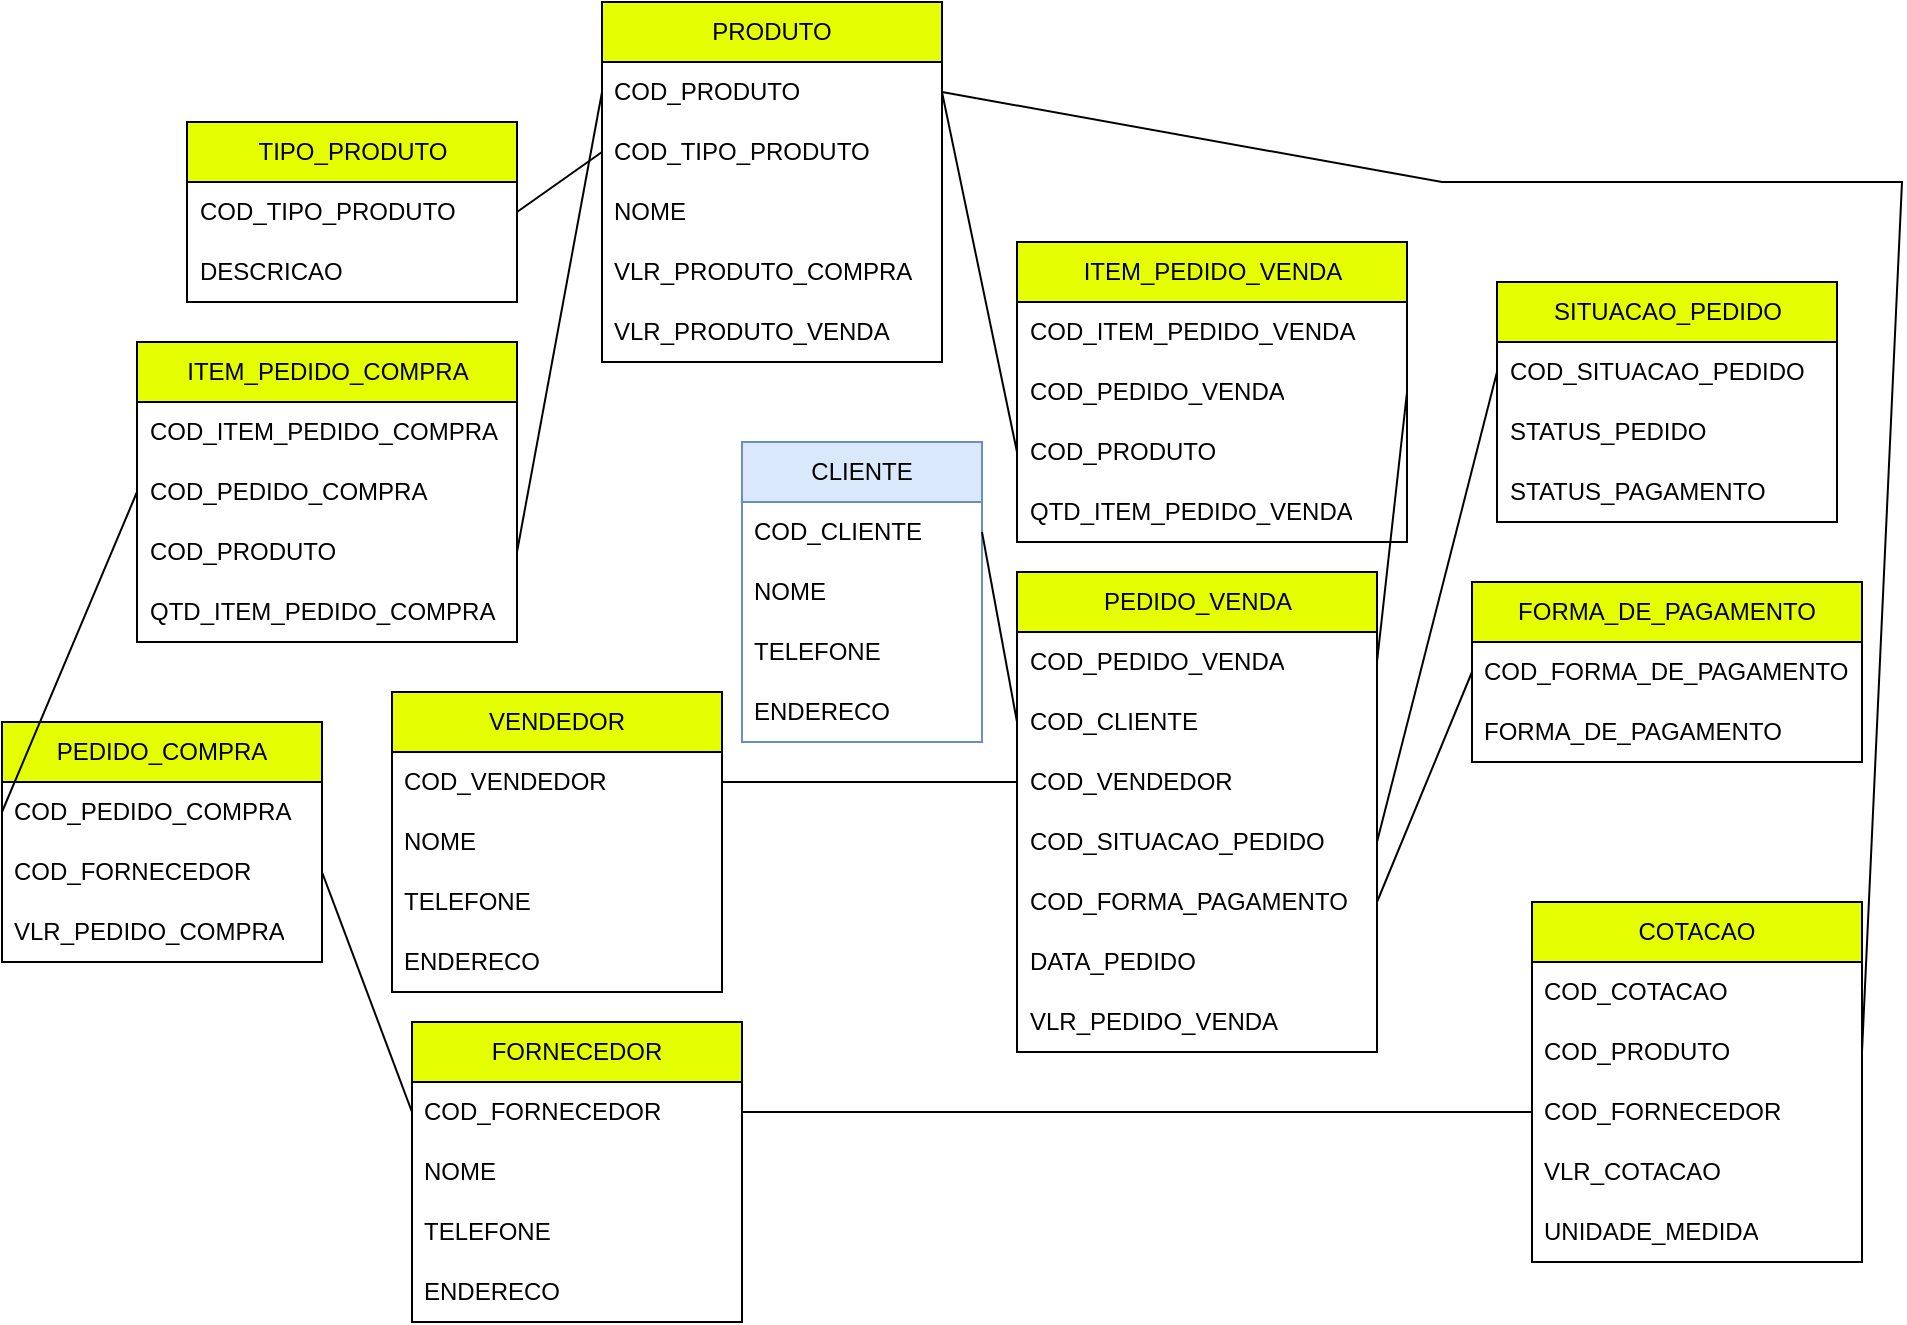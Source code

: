 <mxfile version="22.0.8" type="device">
  <diagram id="R2lEEEUBdFMjLlhIrx00" name="Page-1">
    <mxGraphModel dx="2284" dy="1882" grid="1" gridSize="10" guides="1" tooltips="1" connect="1" arrows="1" fold="1" page="1" pageScale="1" pageWidth="850" pageHeight="1100" math="0" shadow="0" extFonts="Permanent Marker^https://fonts.googleapis.com/css?family=Permanent+Marker">
      <root>
        <mxCell id="0" />
        <mxCell id="1" parent="0" />
        <mxCell id="RDs8l1iac7j3i-Kwnveo-1" value="PEDIDO_VENDA" style="swimlane;fontStyle=0;childLayout=stackLayout;horizontal=1;startSize=30;horizontalStack=0;resizeParent=1;resizeParentMax=0;resizeLast=0;collapsible=1;marginBottom=0;whiteSpace=wrap;html=1;fillColor=#E5FF00;" parent="1" vertex="1">
          <mxGeometry x="147.5" y="195" width="180" height="240" as="geometry" />
        </mxCell>
        <mxCell id="RDs8l1iac7j3i-Kwnveo-2" value="COD_PEDIDO_VENDA" style="text;strokeColor=none;fillColor=none;align=left;verticalAlign=middle;spacingLeft=4;spacingRight=4;overflow=hidden;points=[[0,0.5],[1,0.5]];portConstraint=eastwest;rotatable=0;whiteSpace=wrap;html=1;" parent="RDs8l1iac7j3i-Kwnveo-1" vertex="1">
          <mxGeometry y="30" width="180" height="30" as="geometry" />
        </mxCell>
        <mxCell id="RDs8l1iac7j3i-Kwnveo-3" value="COD_CLIENTE" style="text;strokeColor=none;fillColor=none;align=left;verticalAlign=middle;spacingLeft=4;spacingRight=4;overflow=hidden;points=[[0,0.5],[1,0.5]];portConstraint=eastwest;rotatable=0;whiteSpace=wrap;html=1;" parent="RDs8l1iac7j3i-Kwnveo-1" vertex="1">
          <mxGeometry y="60" width="180" height="30" as="geometry" />
        </mxCell>
        <mxCell id="QHrAPkr3u7QH2auv3g1I-6" value="COD_VENDEDOR" style="text;strokeColor=none;fillColor=none;align=left;verticalAlign=middle;spacingLeft=4;spacingRight=4;overflow=hidden;points=[[0,0.5],[1,0.5]];portConstraint=eastwest;rotatable=0;whiteSpace=wrap;html=1;" parent="RDs8l1iac7j3i-Kwnveo-1" vertex="1">
          <mxGeometry y="90" width="180" height="30" as="geometry" />
        </mxCell>
        <mxCell id="RDs8l1iac7j3i-Kwnveo-4" value="COD_SITUACAO_PEDIDO" style="text;strokeColor=none;fillColor=none;align=left;verticalAlign=middle;spacingLeft=4;spacingRight=4;overflow=hidden;points=[[0,0.5],[1,0.5]];portConstraint=eastwest;rotatable=0;whiteSpace=wrap;html=1;" parent="RDs8l1iac7j3i-Kwnveo-1" vertex="1">
          <mxGeometry y="120" width="180" height="30" as="geometry" />
        </mxCell>
        <mxCell id="RDs8l1iac7j3i-Kwnveo-6" value="COD_FORMA_PAGAMENTO" style="text;strokeColor=none;fillColor=none;align=left;verticalAlign=middle;spacingLeft=4;spacingRight=4;overflow=hidden;points=[[0,0.5],[1,0.5]];portConstraint=eastwest;rotatable=0;whiteSpace=wrap;html=1;" parent="RDs8l1iac7j3i-Kwnveo-1" vertex="1">
          <mxGeometry y="150" width="180" height="30" as="geometry" />
        </mxCell>
        <mxCell id="RDs8l1iac7j3i-Kwnveo-7" value="DATA_PEDIDO" style="text;strokeColor=none;fillColor=none;align=left;verticalAlign=middle;spacingLeft=4;spacingRight=4;overflow=hidden;points=[[0,0.5],[1,0.5]];portConstraint=eastwest;rotatable=0;whiteSpace=wrap;html=1;" parent="RDs8l1iac7j3i-Kwnveo-1" vertex="1">
          <mxGeometry y="180" width="180" height="30" as="geometry" />
        </mxCell>
        <mxCell id="RDs8l1iac7j3i-Kwnveo-8" value="VLR_PEDIDO_VENDA" style="text;strokeColor=none;fillColor=none;align=left;verticalAlign=middle;spacingLeft=4;spacingRight=4;overflow=hidden;points=[[0,0.5],[1,0.5]];portConstraint=eastwest;rotatable=0;whiteSpace=wrap;html=1;" parent="RDs8l1iac7j3i-Kwnveo-1" vertex="1">
          <mxGeometry y="210" width="180" height="30" as="geometry" />
        </mxCell>
        <mxCell id="RDs8l1iac7j3i-Kwnveo-10" value="CLIENTE" style="swimlane;fontStyle=0;childLayout=stackLayout;horizontal=1;startSize=30;horizontalStack=0;resizeParent=1;resizeParentMax=0;resizeLast=0;collapsible=1;marginBottom=0;whiteSpace=wrap;html=1;fillColor=#dae8fc;strokeColor=#6c8ebf;" parent="1" vertex="1">
          <mxGeometry x="10" y="130" width="120" height="150" as="geometry" />
        </mxCell>
        <mxCell id="RDs8l1iac7j3i-Kwnveo-12" value="COD_CLIENTE" style="text;strokeColor=none;fillColor=none;align=left;verticalAlign=middle;spacingLeft=4;spacingRight=4;overflow=hidden;points=[[0,0.5],[1,0.5]];portConstraint=eastwest;rotatable=0;whiteSpace=wrap;html=1;" parent="RDs8l1iac7j3i-Kwnveo-10" vertex="1">
          <mxGeometry y="30" width="120" height="30" as="geometry" />
        </mxCell>
        <mxCell id="RDs8l1iac7j3i-Kwnveo-17" value="NOME" style="text;strokeColor=none;fillColor=none;align=left;verticalAlign=middle;spacingLeft=4;spacingRight=4;overflow=hidden;points=[[0,0.5],[1,0.5]];portConstraint=eastwest;rotatable=0;whiteSpace=wrap;html=1;" parent="RDs8l1iac7j3i-Kwnveo-10" vertex="1">
          <mxGeometry y="60" width="120" height="30" as="geometry" />
        </mxCell>
        <mxCell id="RDs8l1iac7j3i-Kwnveo-20" value="TELEFONE" style="text;strokeColor=none;fillColor=none;align=left;verticalAlign=middle;spacingLeft=4;spacingRight=4;overflow=hidden;points=[[0,0.5],[1,0.5]];portConstraint=eastwest;rotatable=0;whiteSpace=wrap;html=1;" parent="RDs8l1iac7j3i-Kwnveo-10" vertex="1">
          <mxGeometry y="90" width="120" height="30" as="geometry" />
        </mxCell>
        <mxCell id="RDs8l1iac7j3i-Kwnveo-21" value="ENDERECO" style="text;strokeColor=none;fillColor=none;align=left;verticalAlign=middle;spacingLeft=4;spacingRight=4;overflow=hidden;points=[[0,0.5],[1,0.5]];portConstraint=eastwest;rotatable=0;whiteSpace=wrap;html=1;" parent="RDs8l1iac7j3i-Kwnveo-10" vertex="1">
          <mxGeometry y="120" width="120" height="30" as="geometry" />
        </mxCell>
        <mxCell id="RDs8l1iac7j3i-Kwnveo-18" value="" style="endArrow=none;html=1;rounded=0;entryX=0;entryY=0.5;entryDx=0;entryDy=0;exitX=1;exitY=0.5;exitDx=0;exitDy=0;" parent="1" source="RDs8l1iac7j3i-Kwnveo-12" target="RDs8l1iac7j3i-Kwnveo-3" edge="1">
          <mxGeometry width="50" height="50" relative="1" as="geometry">
            <mxPoint x="380" y="340" as="sourcePoint" />
            <mxPoint x="430" y="290" as="targetPoint" />
          </mxGeometry>
        </mxCell>
        <mxCell id="RDs8l1iac7j3i-Kwnveo-22" value="SITUACAO_PEDIDO" style="swimlane;fontStyle=0;childLayout=stackLayout;horizontal=1;startSize=30;horizontalStack=0;resizeParent=1;resizeParentMax=0;resizeLast=0;collapsible=1;marginBottom=0;whiteSpace=wrap;html=1;fillColor=#E5FF00;" parent="1" vertex="1">
          <mxGeometry x="387.5" y="50" width="170" height="120" as="geometry" />
        </mxCell>
        <mxCell id="RDs8l1iac7j3i-Kwnveo-23" value="COD_SITUACAO_PEDIDO" style="text;strokeColor=none;fillColor=none;align=left;verticalAlign=middle;spacingLeft=4;spacingRight=4;overflow=hidden;points=[[0,0.5],[1,0.5]];portConstraint=eastwest;rotatable=0;whiteSpace=wrap;html=1;" parent="RDs8l1iac7j3i-Kwnveo-22" vertex="1">
          <mxGeometry y="30" width="170" height="30" as="geometry" />
        </mxCell>
        <mxCell id="RDs8l1iac7j3i-Kwnveo-24" value="STATUS_PEDIDO" style="text;strokeColor=none;fillColor=none;align=left;verticalAlign=middle;spacingLeft=4;spacingRight=4;overflow=hidden;points=[[0,0.5],[1,0.5]];portConstraint=eastwest;rotatable=0;whiteSpace=wrap;html=1;" parent="RDs8l1iac7j3i-Kwnveo-22" vertex="1">
          <mxGeometry y="60" width="170" height="30" as="geometry" />
        </mxCell>
        <mxCell id="RDs8l1iac7j3i-Kwnveo-39" value="STATUS_PAGAMENTO" style="text;strokeColor=none;fillColor=none;align=left;verticalAlign=middle;spacingLeft=4;spacingRight=4;overflow=hidden;points=[[0,0.5],[1,0.5]];portConstraint=eastwest;rotatable=0;whiteSpace=wrap;html=1;" parent="RDs8l1iac7j3i-Kwnveo-22" vertex="1">
          <mxGeometry y="90" width="170" height="30" as="geometry" />
        </mxCell>
        <mxCell id="RDs8l1iac7j3i-Kwnveo-27" value="" style="endArrow=none;html=1;rounded=0;entryX=1;entryY=0.5;entryDx=0;entryDy=0;exitX=0;exitY=0.5;exitDx=0;exitDy=0;" parent="1" source="RDs8l1iac7j3i-Kwnveo-23" target="RDs8l1iac7j3i-Kwnveo-4" edge="1">
          <mxGeometry width="50" height="50" relative="1" as="geometry">
            <mxPoint x="130" y="205" as="sourcePoint" />
            <mxPoint x="150" y="235" as="targetPoint" />
          </mxGeometry>
        </mxCell>
        <mxCell id="RDs8l1iac7j3i-Kwnveo-28" value="FORMA_DE_PAGAMENTO" style="swimlane;fontStyle=0;childLayout=stackLayout;horizontal=1;startSize=30;horizontalStack=0;resizeParent=1;resizeParentMax=0;resizeLast=0;collapsible=1;marginBottom=0;whiteSpace=wrap;html=1;fillColor=#E5FF00;" parent="1" vertex="1">
          <mxGeometry x="375" y="200" width="195" height="90" as="geometry" />
        </mxCell>
        <mxCell id="RDs8l1iac7j3i-Kwnveo-29" value="COD_FORMA_DE_PAGAMENTO" style="text;strokeColor=none;fillColor=none;align=left;verticalAlign=middle;spacingLeft=4;spacingRight=4;overflow=hidden;points=[[0,0.5],[1,0.5]];portConstraint=eastwest;rotatable=0;whiteSpace=wrap;html=1;" parent="RDs8l1iac7j3i-Kwnveo-28" vertex="1">
          <mxGeometry y="30" width="195" height="30" as="geometry" />
        </mxCell>
        <mxCell id="RDs8l1iac7j3i-Kwnveo-30" value="FORMA_DE_PAGAMENTO" style="text;strokeColor=none;fillColor=none;align=left;verticalAlign=middle;spacingLeft=4;spacingRight=4;overflow=hidden;points=[[0,0.5],[1,0.5]];portConstraint=eastwest;rotatable=0;whiteSpace=wrap;html=1;" parent="RDs8l1iac7j3i-Kwnveo-28" vertex="1">
          <mxGeometry y="60" width="195" height="30" as="geometry" />
        </mxCell>
        <mxCell id="RDs8l1iac7j3i-Kwnveo-34" value="" style="endArrow=none;html=1;rounded=0;entryX=1;entryY=0.5;entryDx=0;entryDy=0;exitX=0;exitY=0.5;exitDx=0;exitDy=0;" parent="1" source="RDs8l1iac7j3i-Kwnveo-29" target="RDs8l1iac7j3i-Kwnveo-6" edge="1">
          <mxGeometry width="50" height="50" relative="1" as="geometry">
            <mxPoint x="360" y="205" as="sourcePoint" />
            <mxPoint x="330" y="265" as="targetPoint" />
          </mxGeometry>
        </mxCell>
        <mxCell id="RDs8l1iac7j3i-Kwnveo-40" value="PRODUTO" style="swimlane;fontStyle=0;childLayout=stackLayout;horizontal=1;startSize=30;horizontalStack=0;resizeParent=1;resizeParentMax=0;resizeLast=0;collapsible=1;marginBottom=0;whiteSpace=wrap;html=1;fillColor=#E5FF00;" parent="1" vertex="1">
          <mxGeometry x="-60" y="-90" width="170" height="180" as="geometry" />
        </mxCell>
        <mxCell id="RDs8l1iac7j3i-Kwnveo-41" value="COD_PRODUTO" style="text;strokeColor=none;fillColor=none;align=left;verticalAlign=middle;spacingLeft=4;spacingRight=4;overflow=hidden;points=[[0,0.5],[1,0.5]];portConstraint=eastwest;rotatable=0;whiteSpace=wrap;html=1;" parent="RDs8l1iac7j3i-Kwnveo-40" vertex="1">
          <mxGeometry y="30" width="170" height="30" as="geometry" />
        </mxCell>
        <mxCell id="RDs8l1iac7j3i-Kwnveo-82" value="COD_TIPO_PRODUTO" style="text;strokeColor=none;fillColor=none;align=left;verticalAlign=middle;spacingLeft=4;spacingRight=4;overflow=hidden;points=[[0,0.5],[1,0.5]];portConstraint=eastwest;rotatable=0;whiteSpace=wrap;html=1;" parent="RDs8l1iac7j3i-Kwnveo-40" vertex="1">
          <mxGeometry y="60" width="170" height="30" as="geometry" />
        </mxCell>
        <mxCell id="RDs8l1iac7j3i-Kwnveo-42" value="NOME" style="text;strokeColor=none;fillColor=none;align=left;verticalAlign=middle;spacingLeft=4;spacingRight=4;overflow=hidden;points=[[0,0.5],[1,0.5]];portConstraint=eastwest;rotatable=0;whiteSpace=wrap;html=1;" parent="RDs8l1iac7j3i-Kwnveo-40" vertex="1">
          <mxGeometry y="90" width="170" height="30" as="geometry" />
        </mxCell>
        <mxCell id="RDs8l1iac7j3i-Kwnveo-43" value="VLR_PRODUTO_COMPRA" style="text;strokeColor=none;fillColor=none;align=left;verticalAlign=middle;spacingLeft=4;spacingRight=4;overflow=hidden;points=[[0,0.5],[1,0.5]];portConstraint=eastwest;rotatable=0;whiteSpace=wrap;html=1;" parent="RDs8l1iac7j3i-Kwnveo-40" vertex="1">
          <mxGeometry y="120" width="170" height="30" as="geometry" />
        </mxCell>
        <mxCell id="RDs8l1iac7j3i-Kwnveo-86" value="VLR_PRODUTO_VENDA" style="text;strokeColor=none;fillColor=none;align=left;verticalAlign=middle;spacingLeft=4;spacingRight=4;overflow=hidden;points=[[0,0.5],[1,0.5]];portConstraint=eastwest;rotatable=0;whiteSpace=wrap;html=1;" parent="RDs8l1iac7j3i-Kwnveo-40" vertex="1">
          <mxGeometry y="150" width="170" height="30" as="geometry" />
        </mxCell>
        <mxCell id="RDs8l1iac7j3i-Kwnveo-45" value="ITEM_PEDIDO_VENDA" style="swimlane;fontStyle=0;childLayout=stackLayout;horizontal=1;startSize=30;horizontalStack=0;resizeParent=1;resizeParentMax=0;resizeLast=0;collapsible=1;marginBottom=0;whiteSpace=wrap;html=1;fillColor=#E5FF00;" parent="1" vertex="1">
          <mxGeometry x="147.5" y="30" width="195" height="150" as="geometry" />
        </mxCell>
        <mxCell id="RDs8l1iac7j3i-Kwnveo-46" value="COD_ITEM_PEDIDO_VENDA" style="text;strokeColor=none;fillColor=none;align=left;verticalAlign=middle;spacingLeft=4;spacingRight=4;overflow=hidden;points=[[0,0.5],[1,0.5]];portConstraint=eastwest;rotatable=0;whiteSpace=wrap;html=1;" parent="RDs8l1iac7j3i-Kwnveo-45" vertex="1">
          <mxGeometry y="30" width="195" height="30" as="geometry" />
        </mxCell>
        <mxCell id="RDs8l1iac7j3i-Kwnveo-52" value="COD_PEDIDO_VENDA" style="text;strokeColor=none;fillColor=none;align=left;verticalAlign=middle;spacingLeft=4;spacingRight=4;overflow=hidden;points=[[0,0.5],[1,0.5]];portConstraint=eastwest;rotatable=0;whiteSpace=wrap;html=1;" parent="RDs8l1iac7j3i-Kwnveo-45" vertex="1">
          <mxGeometry y="60" width="195" height="30" as="geometry" />
        </mxCell>
        <mxCell id="RDs8l1iac7j3i-Kwnveo-47" value="COD_PRODUTO" style="text;strokeColor=none;fillColor=none;align=left;verticalAlign=middle;spacingLeft=4;spacingRight=4;overflow=hidden;points=[[0,0.5],[1,0.5]];portConstraint=eastwest;rotatable=0;whiteSpace=wrap;html=1;" parent="RDs8l1iac7j3i-Kwnveo-45" vertex="1">
          <mxGeometry y="90" width="195" height="30" as="geometry" />
        </mxCell>
        <mxCell id="RDs8l1iac7j3i-Kwnveo-84" value="QTD_ITEM_PEDIDO_VENDA" style="text;strokeColor=none;fillColor=none;align=left;verticalAlign=middle;spacingLeft=4;spacingRight=4;overflow=hidden;points=[[0,0.5],[1,0.5]];portConstraint=eastwest;rotatable=0;whiteSpace=wrap;html=1;" parent="RDs8l1iac7j3i-Kwnveo-45" vertex="1">
          <mxGeometry y="120" width="195" height="30" as="geometry" />
        </mxCell>
        <mxCell id="RDs8l1iac7j3i-Kwnveo-48" value="FORNECEDOR" style="swimlane;fontStyle=0;childLayout=stackLayout;horizontal=1;startSize=30;horizontalStack=0;resizeParent=1;resizeParentMax=0;resizeLast=0;collapsible=1;marginBottom=0;whiteSpace=wrap;html=1;fillColor=#E5FF00;" parent="1" vertex="1">
          <mxGeometry x="-155" y="420" width="165" height="150" as="geometry" />
        </mxCell>
        <mxCell id="RDs8l1iac7j3i-Kwnveo-49" value="COD_FORNECEDOR" style="text;strokeColor=none;fillColor=none;align=left;verticalAlign=middle;spacingLeft=4;spacingRight=4;overflow=hidden;points=[[0,0.5],[1,0.5]];portConstraint=eastwest;rotatable=0;whiteSpace=wrap;html=1;" parent="RDs8l1iac7j3i-Kwnveo-48" vertex="1">
          <mxGeometry y="30" width="165" height="30" as="geometry" />
        </mxCell>
        <mxCell id="RDs8l1iac7j3i-Kwnveo-50" value="NOME" style="text;strokeColor=none;fillColor=none;align=left;verticalAlign=middle;spacingLeft=4;spacingRight=4;overflow=hidden;points=[[0,0.5],[1,0.5]];portConstraint=eastwest;rotatable=0;whiteSpace=wrap;html=1;" parent="RDs8l1iac7j3i-Kwnveo-48" vertex="1">
          <mxGeometry y="60" width="165" height="30" as="geometry" />
        </mxCell>
        <mxCell id="RDs8l1iac7j3i-Kwnveo-66" value="TELEFONE" style="text;strokeColor=none;fillColor=none;align=left;verticalAlign=middle;spacingLeft=4;spacingRight=4;overflow=hidden;points=[[0,0.5],[1,0.5]];portConstraint=eastwest;rotatable=0;whiteSpace=wrap;html=1;" parent="RDs8l1iac7j3i-Kwnveo-48" vertex="1">
          <mxGeometry y="90" width="165" height="30" as="geometry" />
        </mxCell>
        <mxCell id="RDs8l1iac7j3i-Kwnveo-65" value="ENDERECO" style="text;strokeColor=none;fillColor=none;align=left;verticalAlign=middle;spacingLeft=4;spacingRight=4;overflow=hidden;points=[[0,0.5],[1,0.5]];portConstraint=eastwest;rotatable=0;whiteSpace=wrap;html=1;" parent="RDs8l1iac7j3i-Kwnveo-48" vertex="1">
          <mxGeometry y="120" width="165" height="30" as="geometry" />
        </mxCell>
        <mxCell id="RDs8l1iac7j3i-Kwnveo-51" value="" style="endArrow=none;html=1;rounded=0;entryX=0;entryY=0.5;entryDx=0;entryDy=0;exitX=1;exitY=0.5;exitDx=0;exitDy=0;" parent="1" source="RDs8l1iac7j3i-Kwnveo-41" target="RDs8l1iac7j3i-Kwnveo-47" edge="1">
          <mxGeometry width="50" height="50" relative="1" as="geometry">
            <mxPoint x="120" y="370" as="sourcePoint" />
            <mxPoint x="150" y="235" as="targetPoint" />
          </mxGeometry>
        </mxCell>
        <mxCell id="RDs8l1iac7j3i-Kwnveo-53" value="" style="endArrow=none;html=1;rounded=0;entryX=1;entryY=0.5;entryDx=0;entryDy=0;exitX=1;exitY=0.5;exitDx=0;exitDy=0;" parent="1" source="RDs8l1iac7j3i-Kwnveo-2" target="RDs8l1iac7j3i-Kwnveo-52" edge="1">
          <mxGeometry width="50" height="50" relative="1" as="geometry">
            <mxPoint x="330" y="240" as="sourcePoint" />
            <mxPoint x="150" y="235" as="targetPoint" />
          </mxGeometry>
        </mxCell>
        <mxCell id="RDs8l1iac7j3i-Kwnveo-54" value="PEDIDO_COMPRA" style="swimlane;fontStyle=0;childLayout=stackLayout;horizontal=1;startSize=30;horizontalStack=0;resizeParent=1;resizeParentMax=0;resizeLast=0;collapsible=1;marginBottom=0;whiteSpace=wrap;html=1;fillColor=#E5FF00;" parent="1" vertex="1">
          <mxGeometry x="-360" y="270" width="160" height="120" as="geometry" />
        </mxCell>
        <mxCell id="RDs8l1iac7j3i-Kwnveo-55" value="COD_PEDIDO_COMPRA" style="text;strokeColor=none;fillColor=none;align=left;verticalAlign=middle;spacingLeft=4;spacingRight=4;overflow=hidden;points=[[0,0.5],[1,0.5]];portConstraint=eastwest;rotatable=0;whiteSpace=wrap;html=1;" parent="RDs8l1iac7j3i-Kwnveo-54" vertex="1">
          <mxGeometry y="30" width="160" height="30" as="geometry" />
        </mxCell>
        <mxCell id="RDs8l1iac7j3i-Kwnveo-57" value="COD_FORNECEDOR" style="text;strokeColor=none;fillColor=none;align=left;verticalAlign=middle;spacingLeft=4;spacingRight=4;overflow=hidden;points=[[0,0.5],[1,0.5]];portConstraint=eastwest;rotatable=0;whiteSpace=wrap;html=1;" parent="RDs8l1iac7j3i-Kwnveo-54" vertex="1">
          <mxGeometry y="60" width="160" height="30" as="geometry" />
        </mxCell>
        <mxCell id="RDs8l1iac7j3i-Kwnveo-88" value="VLR_PEDIDO_COMPRA" style="text;strokeColor=none;fillColor=none;align=left;verticalAlign=middle;spacingLeft=4;spacingRight=4;overflow=hidden;points=[[0,0.5],[1,0.5]];portConstraint=eastwest;rotatable=0;whiteSpace=wrap;html=1;" parent="RDs8l1iac7j3i-Kwnveo-54" vertex="1">
          <mxGeometry y="90" width="160" height="30" as="geometry" />
        </mxCell>
        <mxCell id="RDs8l1iac7j3i-Kwnveo-60" value="ITEM_PEDIDO_COMPRA" style="swimlane;fontStyle=0;childLayout=stackLayout;horizontal=1;startSize=30;horizontalStack=0;resizeParent=1;resizeParentMax=0;resizeLast=0;collapsible=1;marginBottom=0;whiteSpace=wrap;html=1;fillColor=#E5FF00;" parent="1" vertex="1">
          <mxGeometry x="-292.5" y="80" width="190" height="150" as="geometry" />
        </mxCell>
        <mxCell id="RDs8l1iac7j3i-Kwnveo-61" value="COD_ITEM_PEDIDO_COMPRA" style="text;strokeColor=none;fillColor=none;align=left;verticalAlign=middle;spacingLeft=4;spacingRight=4;overflow=hidden;points=[[0,0.5],[1,0.5]];portConstraint=eastwest;rotatable=0;whiteSpace=wrap;html=1;" parent="RDs8l1iac7j3i-Kwnveo-60" vertex="1">
          <mxGeometry y="30" width="190" height="30" as="geometry" />
        </mxCell>
        <mxCell id="RDs8l1iac7j3i-Kwnveo-62" value="COD_PEDIDO_COMPRA" style="text;strokeColor=none;fillColor=none;align=left;verticalAlign=middle;spacingLeft=4;spacingRight=4;overflow=hidden;points=[[0,0.5],[1,0.5]];portConstraint=eastwest;rotatable=0;whiteSpace=wrap;html=1;" parent="RDs8l1iac7j3i-Kwnveo-60" vertex="1">
          <mxGeometry y="60" width="190" height="30" as="geometry" />
        </mxCell>
        <mxCell id="RDs8l1iac7j3i-Kwnveo-68" value="COD_PRODUTO" style="text;strokeColor=none;fillColor=none;align=left;verticalAlign=middle;spacingLeft=4;spacingRight=4;overflow=hidden;points=[[0,0.5],[1,0.5]];portConstraint=eastwest;rotatable=0;whiteSpace=wrap;html=1;" parent="RDs8l1iac7j3i-Kwnveo-60" vertex="1">
          <mxGeometry y="90" width="190" height="30" as="geometry" />
        </mxCell>
        <mxCell id="RDs8l1iac7j3i-Kwnveo-85" value="QTD_ITEM_PEDIDO_COMPRA" style="text;strokeColor=none;fillColor=none;align=left;verticalAlign=middle;spacingLeft=4;spacingRight=4;overflow=hidden;points=[[0,0.5],[1,0.5]];portConstraint=eastwest;rotatable=0;whiteSpace=wrap;html=1;" parent="RDs8l1iac7j3i-Kwnveo-60" vertex="1">
          <mxGeometry y="120" width="190" height="30" as="geometry" />
        </mxCell>
        <mxCell id="RDs8l1iac7j3i-Kwnveo-64" value="" style="endArrow=none;html=1;rounded=0;entryX=1;entryY=0.5;entryDx=0;entryDy=0;exitX=0;exitY=0.5;exitDx=0;exitDy=0;" parent="1" source="RDs8l1iac7j3i-Kwnveo-49" target="RDs8l1iac7j3i-Kwnveo-57" edge="1">
          <mxGeometry width="50" height="50" relative="1" as="geometry">
            <mxPoint x="380" y="280" as="sourcePoint" />
            <mxPoint x="430" y="230" as="targetPoint" />
          </mxGeometry>
        </mxCell>
        <mxCell id="RDs8l1iac7j3i-Kwnveo-67" value="" style="endArrow=none;html=1;rounded=0;entryX=0;entryY=0.5;entryDx=0;entryDy=0;exitX=0;exitY=0.5;exitDx=0;exitDy=0;" parent="1" source="RDs8l1iac7j3i-Kwnveo-55" target="RDs8l1iac7j3i-Kwnveo-62" edge="1">
          <mxGeometry width="50" height="50" relative="1" as="geometry">
            <mxPoint x="-57" y="465" as="sourcePoint" />
            <mxPoint x="-40" y="395" as="targetPoint" />
          </mxGeometry>
        </mxCell>
        <mxCell id="RDs8l1iac7j3i-Kwnveo-70" value="" style="endArrow=none;html=1;rounded=0;entryX=0;entryY=0.5;entryDx=0;entryDy=0;exitX=1;exitY=0.5;exitDx=0;exitDy=0;" parent="1" source="RDs8l1iac7j3i-Kwnveo-68" target="RDs8l1iac7j3i-Kwnveo-41" edge="1">
          <mxGeometry width="50" height="50" relative="1" as="geometry">
            <mxPoint x="-40" y="365" as="sourcePoint" />
            <mxPoint x="-70" y="275" as="targetPoint" />
          </mxGeometry>
        </mxCell>
        <mxCell id="RDs8l1iac7j3i-Kwnveo-71" value="TIPO_PRODUTO" style="swimlane;fontStyle=0;childLayout=stackLayout;horizontal=1;startSize=30;horizontalStack=0;resizeParent=1;resizeParentMax=0;resizeLast=0;collapsible=1;marginBottom=0;whiteSpace=wrap;html=1;fillColor=#E5FF00;" parent="1" vertex="1">
          <mxGeometry x="-267.5" y="-30" width="165" height="90" as="geometry" />
        </mxCell>
        <mxCell id="RDs8l1iac7j3i-Kwnveo-72" value="COD_TIPO_PRODUTO" style="text;strokeColor=none;fillColor=none;align=left;verticalAlign=middle;spacingLeft=4;spacingRight=4;overflow=hidden;points=[[0,0.5],[1,0.5]];portConstraint=eastwest;rotatable=0;whiteSpace=wrap;html=1;" parent="RDs8l1iac7j3i-Kwnveo-71" vertex="1">
          <mxGeometry y="30" width="165" height="30" as="geometry" />
        </mxCell>
        <mxCell id="RDs8l1iac7j3i-Kwnveo-83" value="DESCRICAO" style="text;strokeColor=none;fillColor=none;align=left;verticalAlign=middle;spacingLeft=4;spacingRight=4;overflow=hidden;points=[[0,0.5],[1,0.5]];portConstraint=eastwest;rotatable=0;whiteSpace=wrap;html=1;" parent="RDs8l1iac7j3i-Kwnveo-71" vertex="1">
          <mxGeometry y="60" width="165" height="30" as="geometry" />
        </mxCell>
        <mxCell id="RDs8l1iac7j3i-Kwnveo-76" value="COTACAO" style="swimlane;fontStyle=0;childLayout=stackLayout;horizontal=1;startSize=30;horizontalStack=0;resizeParent=1;resizeParentMax=0;resizeLast=0;collapsible=1;marginBottom=0;whiteSpace=wrap;html=1;fillColor=#E5FF00;" parent="1" vertex="1">
          <mxGeometry x="405" y="360" width="165" height="180" as="geometry" />
        </mxCell>
        <mxCell id="RDs8l1iac7j3i-Kwnveo-77" value="COD_COTACAO" style="text;strokeColor=none;fillColor=none;align=left;verticalAlign=middle;spacingLeft=4;spacingRight=4;overflow=hidden;points=[[0,0.5],[1,0.5]];portConstraint=eastwest;rotatable=0;whiteSpace=wrap;html=1;" parent="RDs8l1iac7j3i-Kwnveo-76" vertex="1">
          <mxGeometry y="30" width="165" height="30" as="geometry" />
        </mxCell>
        <mxCell id="RDs8l1iac7j3i-Kwnveo-89" value="COD_PRODUTO" style="text;strokeColor=none;fillColor=none;align=left;verticalAlign=middle;spacingLeft=4;spacingRight=4;overflow=hidden;points=[[0,0.5],[1,0.5]];portConstraint=eastwest;rotatable=0;whiteSpace=wrap;html=1;" parent="RDs8l1iac7j3i-Kwnveo-76" vertex="1">
          <mxGeometry y="60" width="165" height="30" as="geometry" />
        </mxCell>
        <mxCell id="RDs8l1iac7j3i-Kwnveo-90" value="COD_FORNECEDOR" style="text;strokeColor=none;fillColor=none;align=left;verticalAlign=middle;spacingLeft=4;spacingRight=4;overflow=hidden;points=[[0,0.5],[1,0.5]];portConstraint=eastwest;rotatable=0;whiteSpace=wrap;html=1;" parent="RDs8l1iac7j3i-Kwnveo-76" vertex="1">
          <mxGeometry y="90" width="165" height="30" as="geometry" />
        </mxCell>
        <mxCell id="RDs8l1iac7j3i-Kwnveo-91" value="VLR_COTACAO" style="text;strokeColor=none;fillColor=none;align=left;verticalAlign=middle;spacingLeft=4;spacingRight=4;overflow=hidden;points=[[0,0.5],[1,0.5]];portConstraint=eastwest;rotatable=0;whiteSpace=wrap;html=1;" parent="RDs8l1iac7j3i-Kwnveo-76" vertex="1">
          <mxGeometry y="120" width="165" height="30" as="geometry" />
        </mxCell>
        <mxCell id="RDs8l1iac7j3i-Kwnveo-92" value="UNIDADE_MEDIDA" style="text;strokeColor=none;fillColor=none;align=left;verticalAlign=middle;spacingLeft=4;spacingRight=4;overflow=hidden;points=[[0,0.5],[1,0.5]];portConstraint=eastwest;rotatable=0;whiteSpace=wrap;html=1;" parent="RDs8l1iac7j3i-Kwnveo-76" vertex="1">
          <mxGeometry y="150" width="165" height="30" as="geometry" />
        </mxCell>
        <mxCell id="RDs8l1iac7j3i-Kwnveo-81" value="" style="endArrow=none;html=1;rounded=0;exitX=1;exitY=0.5;exitDx=0;exitDy=0;entryX=0;entryY=0.5;entryDx=0;entryDy=0;" parent="1" source="RDs8l1iac7j3i-Kwnveo-72" target="RDs8l1iac7j3i-Kwnveo-82" edge="1">
          <mxGeometry width="50" height="50" relative="1" as="geometry">
            <mxPoint x="-80" y="215" as="sourcePoint" />
            <mxPoint x="-40" y="60" as="targetPoint" />
          </mxGeometry>
        </mxCell>
        <mxCell id="RDs8l1iac7j3i-Kwnveo-93" value="" style="endArrow=none;html=1;rounded=0;entryX=1;entryY=0.5;entryDx=0;entryDy=0;exitX=1;exitY=0.5;exitDx=0;exitDy=0;" parent="1" source="RDs8l1iac7j3i-Kwnveo-89" target="RDs8l1iac7j3i-Kwnveo-41" edge="1">
          <mxGeometry width="50" height="50" relative="1" as="geometry">
            <mxPoint x="373" y="205" as="sourcePoint" />
            <mxPoint x="330" y="295" as="targetPoint" />
            <Array as="points">
              <mxPoint x="590" />
              <mxPoint x="360" />
            </Array>
          </mxGeometry>
        </mxCell>
        <mxCell id="RDs8l1iac7j3i-Kwnveo-94" value="" style="endArrow=none;html=1;rounded=0;entryX=1;entryY=0.5;entryDx=0;entryDy=0;exitX=0;exitY=0.5;exitDx=0;exitDy=0;" parent="1" source="RDs8l1iac7j3i-Kwnveo-90" target="RDs8l1iac7j3i-Kwnveo-49" edge="1">
          <mxGeometry width="50" height="50" relative="1" as="geometry">
            <mxPoint x="385" y="365" as="sourcePoint" />
            <mxPoint x="120" y="35" as="targetPoint" />
          </mxGeometry>
        </mxCell>
        <mxCell id="QHrAPkr3u7QH2auv3g1I-1" value="VENDEDOR" style="swimlane;fontStyle=0;childLayout=stackLayout;horizontal=1;startSize=30;horizontalStack=0;resizeParent=1;resizeParentMax=0;resizeLast=0;collapsible=1;marginBottom=0;whiteSpace=wrap;html=1;fillColor=#E5FF00;" parent="1" vertex="1">
          <mxGeometry x="-165" y="255" width="165" height="150" as="geometry" />
        </mxCell>
        <mxCell id="QHrAPkr3u7QH2auv3g1I-2" value="COD_VENDEDOR" style="text;strokeColor=none;fillColor=none;align=left;verticalAlign=middle;spacingLeft=4;spacingRight=4;overflow=hidden;points=[[0,0.5],[1,0.5]];portConstraint=eastwest;rotatable=0;whiteSpace=wrap;html=1;" parent="QHrAPkr3u7QH2auv3g1I-1" vertex="1">
          <mxGeometry y="30" width="165" height="30" as="geometry" />
        </mxCell>
        <mxCell id="QHrAPkr3u7QH2auv3g1I-3" value="NOME" style="text;strokeColor=none;fillColor=none;align=left;verticalAlign=middle;spacingLeft=4;spacingRight=4;overflow=hidden;points=[[0,0.5],[1,0.5]];portConstraint=eastwest;rotatable=0;whiteSpace=wrap;html=1;" parent="QHrAPkr3u7QH2auv3g1I-1" vertex="1">
          <mxGeometry y="60" width="165" height="30" as="geometry" />
        </mxCell>
        <mxCell id="QHrAPkr3u7QH2auv3g1I-4" value="TELEFONE" style="text;strokeColor=none;fillColor=none;align=left;verticalAlign=middle;spacingLeft=4;spacingRight=4;overflow=hidden;points=[[0,0.5],[1,0.5]];portConstraint=eastwest;rotatable=0;whiteSpace=wrap;html=1;" parent="QHrAPkr3u7QH2auv3g1I-1" vertex="1">
          <mxGeometry y="90" width="165" height="30" as="geometry" />
        </mxCell>
        <mxCell id="QHrAPkr3u7QH2auv3g1I-5" value="ENDERECO" style="text;strokeColor=none;fillColor=none;align=left;verticalAlign=middle;spacingLeft=4;spacingRight=4;overflow=hidden;points=[[0,0.5],[1,0.5]];portConstraint=eastwest;rotatable=0;whiteSpace=wrap;html=1;" parent="QHrAPkr3u7QH2auv3g1I-1" vertex="1">
          <mxGeometry y="120" width="165" height="30" as="geometry" />
        </mxCell>
        <mxCell id="QHrAPkr3u7QH2auv3g1I-8" value="" style="endArrow=none;html=1;rounded=0;entryX=0;entryY=0.5;entryDx=0;entryDy=0;exitX=1;exitY=0.5;exitDx=0;exitDy=0;" parent="1" source="QHrAPkr3u7QH2auv3g1I-2" target="QHrAPkr3u7QH2auv3g1I-6" edge="1">
          <mxGeometry width="50" height="50" relative="1" as="geometry">
            <mxPoint x="140" y="225" as="sourcePoint" />
            <mxPoint x="158" y="280" as="targetPoint" />
          </mxGeometry>
        </mxCell>
      </root>
    </mxGraphModel>
  </diagram>
</mxfile>

